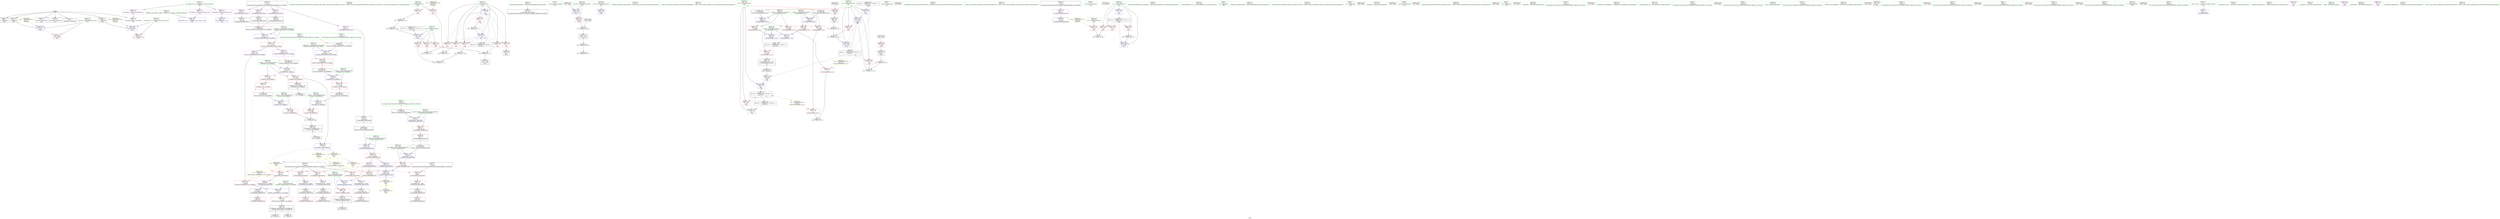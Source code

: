 digraph "SVFG" {
	label="SVFG";

	Node0x5573f6d01010 [shape=record,color=grey,label="{NodeID: 0\nNullPtr}"];
	Node0x5573f6d01010 -> Node0x5573f6d10e10[style=solid];
	Node0x5573f6d01010 -> Node0x5573f6d10f10[style=solid];
	Node0x5573f6d01010 -> Node0x5573f6d10fe0[style=solid];
	Node0x5573f6d01010 -> Node0x5573f6d110b0[style=solid];
	Node0x5573f6d01010 -> Node0x5573f6d11180[style=solid];
	Node0x5573f6d01010 -> Node0x5573f6d11250[style=solid];
	Node0x5573f6d01010 -> Node0x5573f6d17b40[style=solid];
	Node0x5573f6d47a10 [shape=record,color=black,label="{NodeID: 443\n111 = PHI(80, 90, )\n0th arg _ZNSt8ios_base4setfESt13_Ios_Fmtflags }"];
	Node0x5573f6d47a10 -> Node0x5573f6d17d10[style=solid];
	Node0x5573f6d32090 [shape=record,color=yellow,style=double,label="{NodeID: 360\n35V_1 = ENCHI(MR_35V_0)\npts\{172 \}\nFun[main]}"];
	Node0x5573f6d32090 -> Node0x5573f6d12ba0[style=dashed];
	Node0x5573f6d122b0 [shape=record,color=blue,label="{NodeID: 194\n148\<--147\n_M_precision2\<--\n_ZNSt8ios_base9precisionEl\n|{<s0>8}}"];
	Node0x5573f6d122b0:s0 -> Node0x5573f6d38360[style=dashed,color=blue];
	Node0x5573f6d0f260 [shape=record,color=purple,label="{NodeID: 111\n403\<--21\nllvm.global_ctors_0\<--llvm.global_ctors\nGlob }"];
	Node0x5573f6d0f260 -> Node0x5573f6d17940[style=solid];
	Node0x5573f6d0d4d0 [shape=record,color=green,label="{NodeID: 28\n52\<--53\nprecision.addr\<--precision.addr_field_insensitive\n_Z22desperate_optimizationi\n}"];
	Node0x5573f6d0d4d0 -> Node0x5573f6d14fd0[style=solid];
	Node0x5573f6d0d4d0 -> Node0x5573f6d17c40[style=solid];
	Node0x5573f6d154b0 [shape=record,color=red,label="{NodeID: 139\n121\<--113\nthis1\<--this.addr\n_ZNSt8ios_base4setfESt13_Ios_Fmtflags\n}"];
	Node0x5573f6d154b0 -> Node0x5573f6d14470[style=solid];
	Node0x5573f6d154b0 -> Node0x5573f6d14540[style=solid];
	Node0x5573f6d0fd60 [shape=record,color=green,label="{NodeID: 56\n204\<--205\n_ZStrsIcSt11char_traitsIcESaIcEERSt13basic_istreamIT_T0_ES7_RNSt7__cxx1112basic_stringIS4_S5_T1_EE\<--_ZStrsIcSt11char_traitsIcESaIcEERSt13basic_istreamIT_T0_ES7_RNSt7__cxx1112basic_stringIS4_S5_T1_EE_field_insensitive\n}"];
	Node0x5573f6d380d0 [shape=record,color=yellow,style=double,label="{NodeID: 416\n2V_2 = CSCHI(MR_2V_1)\npts\{1 \}\nCS[]|{|<s1>7}}"];
	Node0x5573f6d380d0 -> Node0x5573f6d14e30[style=dashed];
	Node0x5573f6d380d0:s1 -> Node0x5573f6d32410[style=dashed,color=red];
	Node0x5573f6d2c490 [shape=record,color=black,label="{NodeID: 333\nMR_37V_2 = PHI(MR_37V_3, MR_37V_1, )\npts\{174 \}\n}"];
	Node0x5573f6d2c490 -> Node0x5573f6d126c0[style=dashed];
	Node0x5573f6d16b70 [shape=record,color=red,label="{NodeID: 167\n267\<--177\n\<--i\nmain\n}"];
	Node0x5573f6d16b70 -> Node0x5573f6d207b0[style=solid];
	Node0x5573f6d11720 [shape=record,color=black,label="{NodeID: 84\n34\<--35\n\<--_ZNSt8ios_base4InitD1Ev\nCan only get source location for instruction, argument, global var or function.}"];
	Node0x5573f6cfcc30 [shape=record,color=green,label="{NodeID: 1\n7\<--1\n__dso_handle\<--dummyObj\nGlob }"];
	Node0x5573f6d47ec0 [shape=record,color=black,label="{NodeID: 444\n183 = PHI()\n}"];
	Node0x5573f6d47ec0 -> Node0x5573f6d12450[style=solid];
	Node0x5573f6d12380 [shape=record,color=blue,label="{NodeID: 195\n155\<--180\nretval\<--\nmain\n}"];
	Node0x5573f6d0f360 [shape=record,color=purple,label="{NodeID: 112\n404\<--21\nllvm.global_ctors_1\<--llvm.global_ctors\nGlob }"];
	Node0x5573f6d0f360 -> Node0x5573f6d17a40[style=solid];
	Node0x5573f6d0d5a0 [shape=record,color=green,label="{NodeID: 29\n57\<--58\n_ZNSt8ios_base15sync_with_stdioEb\<--_ZNSt8ios_base15sync_with_stdioEb_field_insensitive\n}"];
	Node0x5573f6d15580 [shape=record,color=red,label="{NodeID: 140\n125\<--115\n\<--__fmtfl.addr\n_ZNSt8ios_base4setfESt13_Ios_Fmtflags\n|{<s0>9}}"];
	Node0x5573f6d15580:s0 -> Node0x5573f6d47790[style=solid,color=red];
	Node0x5573f6d0fe60 [shape=record,color=green,label="{NodeID: 57\n221\<--222\n_ZNSt7__cxx1112basic_stringIcSt11char_traitsIcESaIcEEixEm\<--_ZNSt7__cxx1112basic_stringIcSt11char_traitsIcESaIcEEixEm_field_insensitive\n}"];
	Node0x5573f6d38200 [shape=record,color=yellow,style=double,label="{NodeID: 417\n2V_3 = CSCHI(MR_2V_2)\npts\{1 \}\nCS[]|{|<s1>8|<s2>8}}"];
	Node0x5573f6d38200 -> Node0x5573f6d14f00[style=dashed];
	Node0x5573f6d38200:s1 -> Node0x5573f6d15a60[style=dashed,color=red];
	Node0x5573f6d38200:s2 -> Node0x5573f6d122b0[style=dashed,color=red];
	Node0x5573f6d2c990 [shape=record,color=black,label="{NodeID: 334\nMR_39V_2 = PHI(MR_39V_4, MR_39V_1, )\npts\{176 \}\n}"];
	Node0x5573f6d2c990 -> Node0x5573f6d12790[style=dashed];
	Node0x5573f6d16c40 [shape=record,color=red,label="{NodeID: 168\n223\<--220\n\<--call8\nmain\n}"];
	Node0x5573f6d16c40 -> Node0x5573f6d0e970[style=solid];
	Node0x5573f6d11820 [shape=record,color=black,label="{NodeID: 85\n61\<--60\n\<--vbase.offset.ptr\n_Z22desperate_optimizationi\n}"];
	Node0x5573f6d11820 -> Node0x5573f6d150a0[style=solid];
	Node0x5573f6cfccc0 [shape=record,color=green,label="{NodeID: 2\n8\<--1\n_ZSt3cin\<--dummyObj\nGlob }"];
	Node0x5573f6d48020 [shape=record,color=black,label="{NodeID: 445\n65 = PHI()\n}"];
	Node0x5573f6d12450 [shape=record,color=blue,label="{NodeID: 196\n157\<--183\nCLOCK\<--call\nmain\n}"];
	Node0x5573f6d12450 -> Node0x5573f6d15b30[style=dashed];
	Node0x5573f6d0f460 [shape=record,color=purple,label="{NodeID: 113\n405\<--21\nllvm.global_ctors_2\<--llvm.global_ctors\nGlob }"];
	Node0x5573f6d0f460 -> Node0x5573f6d17b40[style=solid];
	Node0x5573f6d0d6a0 [shape=record,color=green,label="{NodeID: 30\n66\<--67\n_ZNSt9basic_iosIcSt11char_traitsIcEE3tieEPSo\<--_ZNSt9basic_iosIcSt11char_traitsIcEE3tieEPSo_field_insensitive\n}"];
	Node0x5573f6d15650 [shape=record,color=red,label="{NodeID: 141\n130\<--117\n\<--__old\n_ZNSt8ios_base4setfESt13_Ios_Fmtflags\n}"];
	Node0x5573f6d15650 -> Node0x5573f6d0e630[style=solid];
	Node0x5573f6d0ff60 [shape=record,color=green,label="{NodeID: 58\n252\<--253\n_ZNSt7__cxx1112basic_stringIcSt11char_traitsIcESaIcEED1Ev\<--_ZNSt7__cxx1112basic_stringIcSt11char_traitsIcESaIcEED1Ev_field_insensitive\n}"];
	Node0x5573f6d38360 [shape=record,color=yellow,style=double,label="{NodeID: 418\n2V_4 = CSCHI(MR_2V_3)\npts\{1 \}\nCS[]|{<s0>10}}"];
	Node0x5573f6d38360:s0 -> Node0x5573f6d38620[style=dashed,color=blue];
	Node0x5573f6d2ce90 [shape=record,color=black,label="{NodeID: 335\nMR_41V_2 = PHI(MR_41V_4, MR_41V_1, )\npts\{178 \}\n}"];
	Node0x5573f6d2ce90 -> Node0x5573f6d12860[style=dashed];
	Node0x5573f6d16d10 [shape=record,color=red,label="{NodeID: 169\n239\<--238\n\<--call15\nmain\n}"];
	Node0x5573f6d16d10 -> Node0x5573f6d0eb10[style=solid];
	Node0x5573f6d118f0 [shape=record,color=black,label="{NodeID: 86\n64\<--63\n\<--add.ptr\n_Z22desperate_optimizationi\n}"];
	Node0x5573f6cfd550 [shape=record,color=green,label="{NodeID: 3\n11\<--1\n_ZSt4cout\<--dummyObj\nGlob }"];
	Node0x5573f6d480f0 [shape=record,color=black,label="{NodeID: 446\n74 = PHI()\n}"];
	Node0x5573f6d12520 [shape=record,color=blue,label="{NodeID: 197\n161\<--191\ntc\<--\nmain\n}"];
	Node0x5573f6d12520 -> Node0x5573f6d2ba90[style=dashed];
	Node0x5573f6d0f560 [shape=record,color=purple,label="{NodeID: 114\n60\<--59\nvbase.offset.ptr\<--vtable\n_Z22desperate_optimizationi\n}"];
	Node0x5573f6d0f560 -> Node0x5573f6d11820[style=solid];
	Node0x5573f6d0d7a0 [shape=record,color=green,label="{NodeID: 31\n83\<--84\n_ZNSt8ios_base4setfESt13_Ios_Fmtflags\<--_ZNSt8ios_base4setfESt13_Ios_Fmtflags_field_insensitive\n}"];
	Node0x5573f6d15720 [shape=record,color=red,label="{NodeID: 142\n123\<--122\n\<--_M_flags\n_ZNSt8ios_base4setfESt13_Ios_Fmtflags\n}"];
	Node0x5573f6d15720 -> Node0x5573f6d17eb0[style=solid];
	Node0x5573f6d10060 [shape=record,color=green,label="{NodeID: 59\n261\<--262\n_ZSt3maxIiERKT_S2_S2_\<--_ZSt3maxIiERKT_S2_S2__field_insensitive\n}"];
	Node0x5573f6d384c0 [shape=record,color=yellow,style=double,label="{NodeID: 419\n2V_2 = CSCHI(MR_2V_1)\npts\{1 \}\nCS[]|{<s0>6|<s1>7}}"];
	Node0x5573f6d384c0:s0 -> Node0x5573f6d380d0[style=dashed,color=blue];
	Node0x5573f6d384c0:s1 -> Node0x5573f6d38200[style=dashed,color=blue];
	Node0x5573f6d2d390 [shape=record,color=black,label="{NodeID: 336\nMR_45V_3 = PHI(MR_45V_4, MR_45V_2, )\npts\{333 \}\n}"];
	Node0x5573f6d2d390 -> Node0x5573f6d16eb0[style=dashed];
	Node0x5573f6d16de0 [shape=record,color=red,label="{NodeID: 170\n263\<--260\n\<--call23\nmain\n}"];
	Node0x5573f6d16de0 -> Node0x5573f6d12c70[style=solid];
	Node0x5573f6d119c0 [shape=record,color=black,label="{NodeID: 87\n70\<--69\n\<--vbase.offset.ptr3\n_Z22desperate_optimizationi\n}"];
	Node0x5573f6d119c0 -> Node0x5573f6d15170[style=solid];
	Node0x5573f6cfd5e0 [shape=record,color=green,label="{NodeID: 4\n14\<--1\n.str\<--dummyObj\nGlob }"];
	Node0x5573f6d481c0 [shape=record,color=black,label="{NodeID: 447\n81 = PHI(110, )\n}"];
	Node0x5573f6d32410 [shape=record,color=yellow,style=double,label="{NodeID: 364\n2V_1 = ENCHI(MR_2V_0)\npts\{1 \}\nFun[_ZNSt8ios_base4setfESt13_Ios_Fmtflags]|{|<s1>9|<s2>9}}"];
	Node0x5573f6d32410 -> Node0x5573f6d15720[style=dashed];
	Node0x5573f6d32410:s1 -> Node0x5573f6d176d0[style=dashed,color=red];
	Node0x5573f6d32410:s2 -> Node0x5573f6d1a310[style=dashed,color=red];
	Node0x5573f6d125f0 [shape=record,color=blue,label="{NodeID: 198\n163\<--198\nans\<--\nmain\n}"];
	Node0x5573f6d125f0 -> Node0x5573f6d2d890[style=dashed];
	Node0x5573f6d14130 [shape=record,color=purple,label="{NodeID: 115\n69\<--68\nvbase.offset.ptr3\<--vtable2\n_Z22desperate_optimizationi\n}"];
	Node0x5573f6d14130 -> Node0x5573f6d119c0[style=solid];
	Node0x5573f6d0d8a0 [shape=record,color=green,label="{NodeID: 32\n102\<--103\n_ZNSt8ios_base9precisionEl\<--_ZNSt8ios_base9precisionEl_field_insensitive\n}"];
	Node0x5573f6d157f0 [shape=record,color=red,label="{NodeID: 143\n143\<--135\nthis1\<--this.addr\n_ZNSt8ios_base9precisionEl\n}"];
	Node0x5573f6d157f0 -> Node0x5573f6d14610[style=solid];
	Node0x5573f6d157f0 -> Node0x5573f6d146e0[style=solid];
	Node0x5573f6d10160 [shape=record,color=green,label="{NodeID: 60\n273\<--274\n_ZStlsISt11char_traitsIcEERSt13basic_ostreamIcT_ES5_PKc\<--_ZStlsISt11char_traitsIcEERSt13basic_ostreamIcT_ES5_PKc_field_insensitive\n}"];
	Node0x5573f6d38620 [shape=record,color=yellow,style=double,label="{NodeID: 420\n2V_2 = CSCHI(MR_2V_1)\npts\{1 \}\nCS[]}"];
	Node0x5573f6d2d890 [shape=record,color=black,label="{NodeID: 337\nMR_29V_4 = PHI(MR_29V_6, MR_29V_3, )\npts\{164 \}\n|{|<s5>19}}"];
	Node0x5573f6d2d890 -> Node0x5573f6d15f40[style=dashed];
	Node0x5573f6d2d890 -> Node0x5573f6d16de0[style=dashed];
	Node0x5573f6d2d890 -> Node0x5573f6d12c70[style=dashed];
	Node0x5573f6d2d890 -> Node0x5573f6d2bf90[style=dashed];
	Node0x5573f6d2d890 -> Node0x5573f6d2d890[style=dashed];
	Node0x5573f6d2d890:s5 -> Node0x5573f6d32d60[style=dashed,color=red];
	Node0x5573f6d16eb0 [shape=record,color=red,label="{NodeID: 171\n352\<--332\n\<--retval\n_ZSt3maxIiERKT_S2_S2_\n}"];
	Node0x5573f6d16eb0 -> Node0x5573f6d0ecb0[style=solid];
	Node0x5573f6d11a90 [shape=record,color=black,label="{NodeID: 88\n73\<--72\n\<--add.ptr5\n_Z22desperate_optimizationi\n}"];
	Node0x5573f6cfd670 [shape=record,color=green,label="{NodeID: 5\n16\<--1\n.str.1\<--dummyObj\nGlob }"];
	Node0x5573f6d48360 [shape=record,color=black,label="{NodeID: 448\n199 = PHI()\n}"];
	Node0x5573f6d126c0 [shape=record,color=blue,label="{NodeID: 199\n173\<--208\nmid\<--div\nmain\n}"];
	Node0x5573f6d126c0 -> Node0x5573f6d16350[style=dashed];
	Node0x5573f6d126c0 -> Node0x5573f6d16420[style=dashed];
	Node0x5573f6d126c0 -> Node0x5573f6d164f0[style=dashed];
	Node0x5573f6d126c0 -> Node0x5573f6d2c490[style=dashed];
	Node0x5573f6d14200 [shape=record,color=purple,label="{NodeID: 116\n76\<--75\nvbase.offset.ptr8\<--vtable7\n_Z22desperate_optimizationi\n}"];
	Node0x5573f6d14200 -> Node0x5573f6d11b60[style=solid];
	Node0x5573f6d0d9a0 [shape=record,color=green,label="{NodeID: 33\n113\<--114\nthis.addr\<--this.addr_field_insensitive\n_ZNSt8ios_base4setfESt13_Ios_Fmtflags\n}"];
	Node0x5573f6d0d9a0 -> Node0x5573f6d154b0[style=solid];
	Node0x5573f6d0d9a0 -> Node0x5573f6d17d10[style=solid];
	Node0x5573f6d158c0 [shape=record,color=red,label="{NodeID: 144\n147\<--137\n\<--__prec.addr\n_ZNSt8ios_base9precisionEl\n}"];
	Node0x5573f6d158c0 -> Node0x5573f6d122b0[style=solid];
	Node0x5573f6d10260 [shape=record,color=green,label="{NodeID: 61\n277\<--278\n_ZNSolsEi\<--_ZNSolsEi_field_insensitive\n}"];
	Node0x5573f69790b0 [shape=record,color=black,label="{NodeID: 421\n303 = PHI()\n}"];
	Node0x5573f6d16f80 [shape=record,color=red,label="{NodeID: 172\n340\<--334\n\<--__a.addr\n_ZSt3maxIiERKT_S2_S2_\n}"];
	Node0x5573f6d16f80 -> Node0x5573f6d172c0[style=solid];
	Node0x5573f6d11b60 [shape=record,color=black,label="{NodeID: 89\n77\<--76\n\<--vbase.offset.ptr8\n_Z22desperate_optimizationi\n}"];
	Node0x5573f6d11b60 -> Node0x5573f6d15240[style=solid];
	Node0x5573f6cfcf70 [shape=record,color=green,label="{NodeID: 6\n18\<--1\n_ZSt4cerr\<--dummyObj\nGlob }"];
	Node0x5573f6d48430 [shape=record,color=black,label="{NodeID: 449\n203 = PHI()\n}"];
	Node0x5573f6d12790 [shape=record,color=blue,label="{NodeID: 200\n175\<--180\ntot\<--\nmain\n}"];
	Node0x5573f6d12790 -> Node0x5573f6d165c0[style=dashed];
	Node0x5573f6d12790 -> Node0x5573f6d12930[style=dashed];
	Node0x5573f6d12790 -> Node0x5573f6d2c990[style=dashed];
	Node0x5573f6d142d0 [shape=record,color=purple,label="{NodeID: 117\n86\<--85\nvbase.offset.ptr13\<--vtable12\n_Z22desperate_optimizationi\n}"];
	Node0x5573f6d142d0 -> Node0x5573f6d11d00[style=solid];
	Node0x5573f6d0da70 [shape=record,color=green,label="{NodeID: 34\n115\<--116\n__fmtfl.addr\<--__fmtfl.addr_field_insensitive\n_ZNSt8ios_base4setfESt13_Ios_Fmtflags\n}"];
	Node0x5573f6d0da70 -> Node0x5573f6d15580[style=solid];
	Node0x5573f6d0da70 -> Node0x5573f6d17de0[style=solid];
	Node0x5573f6d201b0 [shape=record,color=grey,label="{NodeID: 311\n225 = Binary(224, 226, )\n}"];
	Node0x5573f6d201b0 -> Node0x5573f6d21230[style=solid];
	Node0x5573f6d15990 [shape=record,color=red,label="{NodeID: 145\n150\<--139\n\<--__old\n_ZNSt8ios_base9precisionEl\n}"];
	Node0x5573f6d15990 -> Node0x5573f6d0e700[style=solid];
	Node0x5573f6d10360 [shape=record,color=green,label="{NodeID: 62\n285\<--286\n_ZStlsISt11char_traitsIcEERSt13basic_ostreamIcT_ES5_c\<--_ZStlsISt11char_traitsIcEERSt13basic_ostreamIcT_ES5_c_field_insensitive\n}"];
	Node0x5573f6d461e0 [shape=record,color=black,label="{NodeID: 422\n306 = PHI()\n}"];
	Node0x5573f6d17050 [shape=record,color=red,label="{NodeID: 173\n349\<--334\n\<--__a.addr\n_ZSt3maxIiERKT_S2_S2_\n}"];
	Node0x5573f6d17050 -> Node0x5573f6d1a0a0[style=solid];
	Node0x5573f6d11c30 [shape=record,color=black,label="{NodeID: 90\n80\<--79\n\<--add.ptr10\n_Z22desperate_optimizationi\n|{<s0>6}}"];
	Node0x5573f6d11c30:s0 -> Node0x5573f6d47a10[style=solid,color=red];
	Node0x5573f6cfd030 [shape=record,color=green,label="{NodeID: 7\n19\<--1\n.str.2\<--dummyObj\nGlob }"];
	Node0x5573f6d48500 [shape=record,color=black,label="{NodeID: 450\n33 = PHI()\n}"];
	Node0x5573f6d12860 [shape=record,color=blue,label="{NodeID: 201\n177\<--180\ni\<--\nmain\n}"];
	Node0x5573f6d12860 -> Node0x5573f6d16760[style=dashed];
	Node0x5573f6d12860 -> Node0x5573f6d16830[style=dashed];
	Node0x5573f6d12860 -> Node0x5573f6d16900[style=dashed];
	Node0x5573f6d12860 -> Node0x5573f6d169d0[style=dashed];
	Node0x5573f6d12860 -> Node0x5573f6d16aa0[style=dashed];
	Node0x5573f6d12860 -> Node0x5573f6d16b70[style=dashed];
	Node0x5573f6d12860 -> Node0x5573f6d12d40[style=dashed];
	Node0x5573f6d12860 -> Node0x5573f6d2ce90[style=dashed];
	Node0x5573f6d143a0 [shape=record,color=purple,label="{NodeID: 118\n94\<--93\nvbase.offset.ptr18\<--vtable17\n_Z22desperate_optimizationi\n}"];
	Node0x5573f6d143a0 -> Node0x5573f6d11ea0[style=solid];
	Node0x5573f6d0db40 [shape=record,color=green,label="{NodeID: 35\n117\<--118\n__old\<--__old_field_insensitive\n_ZNSt8ios_base4setfESt13_Ios_Fmtflags\n}"];
	Node0x5573f6d0db40 -> Node0x5573f6d15650[style=solid];
	Node0x5573f6d0db40 -> Node0x5573f6d17eb0[style=solid];
	Node0x5573f6d20330 [shape=record,color=grey,label="{NodeID: 312\n207 = Binary(206, 191, )\n}"];
	Node0x5573f6d20330 -> Node0x5573f6d210b0[style=solid];
	Node0x5573f6d15a60 [shape=record,color=red,label="{NodeID: 146\n145\<--144\n\<--_M_precision\n_ZNSt8ios_base9precisionEl\n}"];
	Node0x5573f6d15a60 -> Node0x5573f6d121e0[style=solid];
	Node0x5573f6d10460 [shape=record,color=green,label="{NodeID: 63\n304\<--305\n_ZNSolsEd\<--_ZNSolsEd_field_insensitive\n}"];
	Node0x5573f6d462b0 [shape=record,color=black,label="{NodeID: 423\n91 = PHI(110, )\n}"];
	Node0x5573f6d17120 [shape=record,color=red,label="{NodeID: 174\n342\<--336\n\<--__b.addr\n_ZSt3maxIiERKT_S2_S2_\n}"];
	Node0x5573f6d17120 -> Node0x5573f6d17390[style=solid];
	Node0x5573f6d11d00 [shape=record,color=black,label="{NodeID: 91\n87\<--86\n\<--vbase.offset.ptr13\n_Z22desperate_optimizationi\n}"];
	Node0x5573f6d11d00 -> Node0x5573f6d15310[style=solid];
	Node0x5573f6cfd0f0 [shape=record,color=green,label="{NodeID: 8\n22\<--1\n\<--dummyObj\nCan only get source location for instruction, argument, global var or function.}"];
	Node0x5573f6d48600 [shape=record,color=black,label="{NodeID: 451\n55 = PHI()\n}"];
	Node0x5573f6d12930 [shape=record,color=blue,label="{NodeID: 202\n175\<--228\ntot\<--add10\nmain\n}"];
	Node0x5573f6d12930 -> Node0x5573f6d16690[style=dashed];
	Node0x5573f6d12930 -> Node0x5573f6d12a00[style=dashed];
	Node0x5573f6d12930 -> Node0x5573f6d2fb90[style=dashed];
	Node0x5573f6d14470 [shape=record,color=purple,label="{NodeID: 119\n122\<--121\n_M_flags\<--this1\n_ZNSt8ios_base4setfESt13_Ios_Fmtflags\n}"];
	Node0x5573f6d14470 -> Node0x5573f6d15720[style=solid];
	Node0x5573f6d0dc10 [shape=record,color=green,label="{NodeID: 36\n128\<--129\n_ZStoRRSt13_Ios_FmtflagsS_\<--_ZStoRRSt13_Ios_FmtflagsS__field_insensitive\n}"];
	Node0x5573f6d204b0 [shape=record,color=grey,label="{NodeID: 313\n397 = Binary(395, 396, )\n}"];
	Node0x5573f6d204b0 -> Node0x5573f6d0ee50[style=solid];
	Node0x5573f6d15b30 [shape=record,color=red,label="{NodeID: 147\n296\<--157\n\<--CLOCK\nmain\n}"];
	Node0x5573f6d15b30 -> Node0x5573f6d20f30[style=solid];
	Node0x5573f6d10560 [shape=record,color=green,label="{NodeID: 64\n322\<--323\n__gxx_personality_v0\<--__gxx_personality_v0_field_insensitive\n}"];
	Node0x5573f6d463e0 [shape=record,color=black,label="{NodeID: 424\n101 = PHI(132, )\n}"];
	Node0x5573f6d171f0 [shape=record,color=red,label="{NodeID: 175\n346\<--336\n\<--__b.addr\n_ZSt3maxIiERKT_S2_S2_\n}"];
	Node0x5573f6d171f0 -> Node0x5573f6d13080[style=solid];
	Node0x5573f6d11dd0 [shape=record,color=black,label="{NodeID: 92\n90\<--89\n\<--add.ptr15\n_Z22desperate_optimizationi\n|{<s0>7}}"];
	Node0x5573f6d11dd0:s0 -> Node0x5573f6d47a10[style=solid,color=red];
	Node0x5573f6d0c210 [shape=record,color=green,label="{NodeID: 9\n56\<--1\n\<--dummyObj\nCan only get source location for instruction, argument, global var or function.}"];
	Node0x5573f6d48700 [shape=record,color=black,label="{NodeID: 452\n112 = PHI(82, 92, )\n1st arg _ZNSt8ios_base4setfESt13_Ios_Fmtflags }"];
	Node0x5573f6d48700 -> Node0x5573f6d17de0[style=solid];
	Node0x5573f6d12a00 [shape=record,color=blue,label="{NodeID: 203\n175\<--243\ntot\<--sub18\nmain\n}"];
	Node0x5573f6d12a00 -> Node0x5573f6d2fb90[style=dashed];
	Node0x5573f6d14540 [shape=record,color=purple,label="{NodeID: 120\n126\<--121\n_M_flags2\<--this1\n_ZNSt8ios_base4setfESt13_Ios_Fmtflags\n|{<s0>9}}"];
	Node0x5573f6d14540:s0 -> Node0x5573f6d47650[style=solid,color=red];
	Node0x5573f6d0dd10 [shape=record,color=green,label="{NodeID: 37\n135\<--136\nthis.addr\<--this.addr_field_insensitive\n_ZNSt8ios_base9precisionEl\n}"];
	Node0x5573f6d0dd10 -> Node0x5573f6d157f0[style=solid];
	Node0x5573f6d0dd10 -> Node0x5573f6d17f80[style=solid];
	Node0x5573f6d20630 [shape=record,color=grey,label="{NodeID: 314\n236 = Binary(234, 235, )\n}"];
	Node0x5573f6d20630 -> Node0x5573f6d0ea40[style=solid];
	Node0x5573f6d15c00 [shape=record,color=red,label="{NodeID: 148\n194\<--159\n\<--ntc\nmain\n}"];
	Node0x5573f6d15c00 -> Node0x5573f6d216b0[style=solid];
	Node0x5573f6d10660 [shape=record,color=green,label="{NodeID: 65\n332\<--333\nretval\<--retval_field_insensitive\n_ZSt3maxIiERKT_S2_S2_\n}"];
	Node0x5573f6d10660 -> Node0x5573f6d16eb0[style=solid];
	Node0x5573f6d10660 -> Node0x5573f6d13080[style=solid];
	Node0x5573f6d10660 -> Node0x5573f6d1a0a0[style=solid];
	Node0x5573f6d464e0 [shape=record,color=black,label="{NodeID: 425\n127 = PHI(368, )\n}"];
	Node0x5573f6d172c0 [shape=record,color=red,label="{NodeID: 176\n341\<--340\n\<--\n_ZSt3maxIiERKT_S2_S2_\n}"];
	Node0x5573f6d172c0 -> Node0x5573f6d21cb0[style=solid];
	Node0x5573f6d11ea0 [shape=record,color=black,label="{NodeID: 93\n95\<--94\n\<--vbase.offset.ptr18\n_Z22desperate_optimizationi\n}"];
	Node0x5573f6d11ea0 -> Node0x5573f6d153e0[style=solid];
	Node0x5573f6d0c2d0 [shape=record,color=green,label="{NodeID: 10\n82\<--1\n\<--dummyObj\nCan only get source location for instruction, argument, global var or function.|{<s0>6}}"];
	Node0x5573f6d0c2d0:s0 -> Node0x5573f6d48700[style=solid,color=red];
	Node0x5573f6d48a00 [shape=record,color=black,label="{NodeID: 453\n133 = PHI(98, )\n0th arg _ZNSt8ios_base9precisionEl }"];
	Node0x5573f6d48a00 -> Node0x5573f6d17f80[style=solid];
	Node0x5573f6d12ad0 [shape=record,color=blue,label="{NodeID: 204\n169\<--247\nexn.slot\<--\nmain\n}"];
	Node0x5573f6d12ad0 -> Node0x5573f6d161b0[style=dashed];
	Node0x5573f6d14610 [shape=record,color=purple,label="{NodeID: 121\n144\<--143\n_M_precision\<--this1\n_ZNSt8ios_base9precisionEl\n}"];
	Node0x5573f6d14610 -> Node0x5573f6d15a60[style=solid];
	Node0x5573f6d0dde0 [shape=record,color=green,label="{NodeID: 38\n137\<--138\n__prec.addr\<--__prec.addr_field_insensitive\n_ZNSt8ios_base9precisionEl\n}"];
	Node0x5573f6d0dde0 -> Node0x5573f6d158c0[style=solid];
	Node0x5573f6d0dde0 -> Node0x5573f6d12110[style=solid];
	Node0x5573f6d207b0 [shape=record,color=grey,label="{NodeID: 315\n268 = Binary(267, 191, )\n}"];
	Node0x5573f6d207b0 -> Node0x5573f6d12d40[style=solid];
	Node0x5573f6d15cd0 [shape=record,color=red,label="{NodeID: 149\n193\<--161\n\<--tc\nmain\n}"];
	Node0x5573f6d15cd0 -> Node0x5573f6d216b0[style=solid];
	Node0x5573f6d10730 [shape=record,color=green,label="{NodeID: 66\n334\<--335\n__a.addr\<--__a.addr_field_insensitive\n_ZSt3maxIiERKT_S2_S2_\n}"];
	Node0x5573f6d10730 -> Node0x5573f6d16f80[style=solid];
	Node0x5573f6d10730 -> Node0x5573f6d17050[style=solid];
	Node0x5573f6d10730 -> Node0x5573f6d12ee0[style=solid];
	Node0x5573f6d466f0 [shape=record,color=black,label="{NodeID: 426\n187 = PHI()\n}"];
	Node0x5573f6d17390 [shape=record,color=red,label="{NodeID: 177\n343\<--342\n\<--\n_ZSt3maxIiERKT_S2_S2_\n}"];
	Node0x5573f6d17390 -> Node0x5573f6d21cb0[style=solid];
	Node0x5573f6d11f70 [shape=record,color=black,label="{NodeID: 94\n98\<--97\n\<--add.ptr20\n_Z22desperate_optimizationi\n|{<s0>8}}"];
	Node0x5573f6d11f70:s0 -> Node0x5573f6d48a00[style=solid,color=red];
	Node0x5573f6d0c3d0 [shape=record,color=green,label="{NodeID: 11\n92\<--1\n\<--dummyObj\nCan only get source location for instruction, argument, global var or function.|{<s0>7}}"];
	Node0x5573f6d0c3d0:s0 -> Node0x5573f6d48700[style=solid,color=red];
	Node0x5573f6d48b10 [shape=record,color=black,label="{NodeID: 454\n134 = PHI(100, )\n1st arg _ZNSt8ios_base9precisionEl }"];
	Node0x5573f6d48b10 -> Node0x5573f6d12110[style=solid];
	Node0x5573f6d12ba0 [shape=record,color=blue,label="{NodeID: 205\n171\<--249\nehselector.slot\<--\nmain\n}"];
	Node0x5573f6d12ba0 -> Node0x5573f6d16280[style=dashed];
	Node0x5573f6d146e0 [shape=record,color=purple,label="{NodeID: 122\n148\<--143\n_M_precision2\<--this1\n_ZNSt8ios_base9precisionEl\n}"];
	Node0x5573f6d146e0 -> Node0x5573f6d122b0[style=solid];
	Node0x5573f6d0deb0 [shape=record,color=green,label="{NodeID: 39\n139\<--140\n__old\<--__old_field_insensitive\n_ZNSt8ios_base9precisionEl\n}"];
	Node0x5573f6d0deb0 -> Node0x5573f6d15990[style=solid];
	Node0x5573f6d0deb0 -> Node0x5573f6d121e0[style=solid];
	Node0x5573f6d20930 [shape=record,color=grey,label="{NodeID: 316\n243 = Binary(242, 241, )\n}"];
	Node0x5573f6d20930 -> Node0x5573f6d12a00[style=solid];
	Node0x5573f6d15da0 [shape=record,color=red,label="{NodeID: 150\n275\<--161\n\<--tc\nmain\n}"];
	Node0x5573f6d10800 [shape=record,color=green,label="{NodeID: 67\n336\<--337\n__b.addr\<--__b.addr_field_insensitive\n_ZSt3maxIiERKT_S2_S2_\n}"];
	Node0x5573f6d10800 -> Node0x5573f6d17120[style=solid];
	Node0x5573f6d10800 -> Node0x5573f6d171f0[style=solid];
	Node0x5573f6d10800 -> Node0x5573f6d12fb0[style=solid];
	Node0x5573f6d467c0 [shape=record,color=black,label="{NodeID: 427\n238 = PHI()\n}"];
	Node0x5573f6d467c0 -> Node0x5573f6d16d10[style=solid];
	Node0x5573f6d2fb90 [shape=record,color=black,label="{NodeID: 344\nMR_39V_7 = PHI(MR_39V_6, MR_39V_5, )\npts\{176 \}\n|{|<s4>19}}"];
	Node0x5573f6d2fb90 -> Node0x5573f6d165c0[style=dashed];
	Node0x5573f6d2fb90 -> Node0x5573f6d16de0[style=dashed];
	Node0x5573f6d2fb90 -> Node0x5573f6d12930[style=dashed];
	Node0x5573f6d2fb90 -> Node0x5573f6d2c990[style=dashed];
	Node0x5573f6d2fb90:s4 -> Node0x5573f6d32c80[style=dashed,color=red];
	Node0x5573f6d17460 [shape=record,color=red,label="{NodeID: 178\n377\<--371\n\<--__a.addr\n_ZStoRRSt13_Ios_FmtflagsS_\n}"];
	Node0x5573f6d17460 -> Node0x5573f6d176d0[style=solid];
	Node0x5573f6d12040 [shape=record,color=black,label="{NodeID: 95\n100\<--99\nconv\<--\n_Z22desperate_optimizationi\n|{<s0>8}}"];
	Node0x5573f6d12040:s0 -> Node0x5573f6d48b10[style=solid,color=red];
	Node0x5573f6d0c4d0 [shape=record,color=green,label="{NodeID: 12\n180\<--1\n\<--dummyObj\nCan only get source location for instruction, argument, global var or function.}"];
	Node0x5573f6d48c20 [shape=record,color=black,label="{NodeID: 455\n330 = PHI(163, )\n0th arg _ZSt3maxIiERKT_S2_S2_ }"];
	Node0x5573f6d48c20 -> Node0x5573f6d12ee0[style=solid];
	Node0x5573f6d12c70 [shape=record,color=blue,label="{NodeID: 206\n163\<--263\nans\<--\nmain\n}"];
	Node0x5573f6d12c70 -> Node0x5573f6d2d890[style=dashed];
	Node0x5573f6d147b0 [shape=record,color=purple,label="{NodeID: 123\n63\<--9\nadd.ptr\<--\n_Z22desperate_optimizationi\n}"];
	Node0x5573f6d147b0 -> Node0x5573f6d118f0[style=solid];
	Node0x5573f6d0df80 [shape=record,color=green,label="{NodeID: 40\n152\<--153\nmain\<--main_field_insensitive\n}"];
	Node0x5573f6d20ab0 [shape=record,color=grey,label="{NodeID: 317\n256 = Binary(255, 191, )\n}"];
	Node0x5573f6d20ab0 -> Node0x5573f6d21830[style=solid];
	Node0x5573f6d15e70 [shape=record,color=red,label="{NodeID: 151\n289\<--161\n\<--tc\nmain\n}"];
	Node0x5573f6d15e70 -> Node0x5573f6d20db0[style=solid];
	Node0x5573f6d108d0 [shape=record,color=green,label="{NodeID: 68\n371\<--372\n__a.addr\<--__a.addr_field_insensitive\n_ZStoRRSt13_Ios_FmtflagsS_\n}"];
	Node0x5573f6d108d0 -> Node0x5573f6d17460[style=solid];
	Node0x5573f6d108d0 -> Node0x5573f6d17530[style=solid];
	Node0x5573f6d108d0 -> Node0x5573f6d1a170[style=solid];
	Node0x5573f6d468c0 [shape=record,color=black,label="{NodeID: 428\n220 = PHI()\n}"];
	Node0x5573f6d468c0 -> Node0x5573f6d16c40[style=solid];
	Node0x5573f6d17530 [shape=record,color=red,label="{NodeID: 179\n383\<--371\n\<--__a.addr\n_ZStoRRSt13_Ios_FmtflagsS_\n}"];
	Node0x5573f6d17530 -> Node0x5573f6d0ed80[style=solid];
	Node0x5573f6d17530 -> Node0x5573f6d1a310[style=solid];
	Node0x5573f6d0e630 [shape=record,color=black,label="{NodeID: 96\n110\<--130\n_ZNSt8ios_base4setfESt13_Ios_Fmtflags_ret\<--\n_ZNSt8ios_base4setfESt13_Ios_Fmtflags\n|{<s0>6|<s1>7}}"];
	Node0x5573f6d0e630:s0 -> Node0x5573f6d481c0[style=solid,color=blue];
	Node0x5573f6d0e630:s1 -> Node0x5573f6d462b0[style=solid,color=blue];
	Node0x5573f6d0c5d0 [shape=record,color=green,label="{NodeID: 13\n182\<--1\n\<--dummyObj\nCan only get source location for instruction, argument, global var or function.|{<s0>10}}"];
	Node0x5573f6d0c5d0:s0 -> Node0x5573f6d478d0[style=solid,color=red];
	Node0x5573f6d48d30 [shape=record,color=black,label="{NodeID: 456\n331 = PHI(175, )\n1st arg _ZSt3maxIiERKT_S2_S2_ }"];
	Node0x5573f6d48d30 -> Node0x5573f6d12fb0[style=solid];
	Node0x5573f6d32c80 [shape=record,color=yellow,style=double,label="{NodeID: 373\n39V_1 = ENCHI(MR_39V_0)\npts\{176 \}\nFun[_ZSt3maxIiERKT_S2_S2_]}"];
	Node0x5573f6d32c80 -> Node0x5573f6d17390[style=dashed];
	Node0x5573f6d12d40 [shape=record,color=blue,label="{NodeID: 207\n177\<--268\ni\<--inc\nmain\n}"];
	Node0x5573f6d12d40 -> Node0x5573f6d16760[style=dashed];
	Node0x5573f6d12d40 -> Node0x5573f6d16830[style=dashed];
	Node0x5573f6d12d40 -> Node0x5573f6d16900[style=dashed];
	Node0x5573f6d12d40 -> Node0x5573f6d169d0[style=dashed];
	Node0x5573f6d12d40 -> Node0x5573f6d16aa0[style=dashed];
	Node0x5573f6d12d40 -> Node0x5573f6d16b70[style=dashed];
	Node0x5573f6d12d40 -> Node0x5573f6d12d40[style=dashed];
	Node0x5573f6d12d40 -> Node0x5573f6d2ce90[style=dashed];
	Node0x5573f6d14880 [shape=record,color=purple,label="{NodeID: 124\n72\<--12\nadd.ptr5\<--\n_Z22desperate_optimizationi\n}"];
	Node0x5573f6d14880 -> Node0x5573f6d11a90[style=solid];
	Node0x5573f6d0e080 [shape=record,color=green,label="{NodeID: 41\n155\<--156\nretval\<--retval_field_insensitive\nmain\n}"];
	Node0x5573f6d0e080 -> Node0x5573f6d12380[style=solid];
	Node0x5573f6d20c30 [shape=record,color=grey,label="{NodeID: 318\n241 = Binary(240, 226, )\n}"];
	Node0x5573f6d20c30 -> Node0x5573f6d20930[style=solid];
	Node0x5573f6d15f40 [shape=record,color=red,label="{NodeID: 152\n281\<--163\n\<--ans\nmain\n}"];
	Node0x5573f6d109a0 [shape=record,color=green,label="{NodeID: 69\n373\<--374\n__b.addr\<--__b.addr_field_insensitive\n_ZStoRRSt13_Ios_FmtflagsS_\n}"];
	Node0x5573f6d109a0 -> Node0x5573f6d17600[style=solid];
	Node0x5573f6d109a0 -> Node0x5573f6d1a240[style=solid];
	Node0x5573f6d469c0 [shape=record,color=black,label="{NodeID: 429\n260 = PHI(329, )\n}"];
	Node0x5573f6d469c0 -> Node0x5573f6d16de0[style=solid];
	Node0x5573f6d17600 [shape=record,color=red,label="{NodeID: 180\n379\<--373\n\<--__b.addr\n_ZStoRRSt13_Ios_FmtflagsS_\n|{<s0>30}}"];
	Node0x5573f6d17600:s0 -> Node0x5573f6d47510[style=solid,color=red];
	Node0x5573f6d0e700 [shape=record,color=black,label="{NodeID: 97\n132\<--150\n_ZNSt8ios_base9precisionEl_ret\<--\n_ZNSt8ios_base9precisionEl\n|{<s0>8}}"];
	Node0x5573f6d0e700:s0 -> Node0x5573f6d463e0[style=solid,color=blue];
	Node0x5573f6d0c6d0 [shape=record,color=green,label="{NodeID: 14\n191\<--1\n\<--dummyObj\nCan only get source location for instruction, argument, global var or function.}"];
	Node0x5573f6d32d60 [shape=record,color=yellow,style=double,label="{NodeID: 374\n29V_1 = ENCHI(MR_29V_0)\npts\{164 \}\nFun[_ZSt3maxIiERKT_S2_S2_]}"];
	Node0x5573f6d32d60 -> Node0x5573f6d172c0[style=dashed];
	Node0x5573f6d12e10 [shape=record,color=blue,label="{NodeID: 208\n161\<--290\ntc\<--inc36\nmain\n}"];
	Node0x5573f6d12e10 -> Node0x5573f6d2ba90[style=dashed];
	Node0x5573f6d14950 [shape=record,color=purple,label="{NodeID: 125\n79\<--12\nadd.ptr10\<--\n_Z22desperate_optimizationi\n}"];
	Node0x5573f6d14950 -> Node0x5573f6d11c30[style=solid];
	Node0x5573f6d0e150 [shape=record,color=green,label="{NodeID: 42\n157\<--158\nCLOCK\<--CLOCK_field_insensitive\nmain\n}"];
	Node0x5573f6d0e150 -> Node0x5573f6d15b30[style=solid];
	Node0x5573f6d0e150 -> Node0x5573f6d12450[style=solid];
	Node0x5573f6d20db0 [shape=record,color=grey,label="{NodeID: 319\n290 = Binary(289, 191, )\n}"];
	Node0x5573f6d20db0 -> Node0x5573f6d12e10[style=solid];
	Node0x5573f6d16010 [shape=record,color=red,label="{NodeID: 153\n206\<--165\n\<--n\nmain\n}"];
	Node0x5573f6d16010 -> Node0x5573f6d20330[style=solid];
	Node0x5573f6d10a70 [shape=record,color=green,label="{NodeID: 70\n381\<--382\n_ZStorSt13_Ios_FmtflagsS_\<--_ZStorSt13_Ios_FmtflagsS__field_insensitive\n}"];
	Node0x5573f6d46b90 [shape=record,color=black,label="{NodeID: 430\n272 = PHI()\n}"];
	Node0x5573f6d176d0 [shape=record,color=red,label="{NodeID: 181\n378\<--377\n\<--\n_ZStoRRSt13_Ios_FmtflagsS_\n|{<s0>30}}"];
	Node0x5573f6d176d0:s0 -> Node0x5573f6d473d0[style=solid,color=red];
	Node0x5573f6d0e7d0 [shape=record,color=black,label="{NodeID: 98\n154\<--180\nmain_ret\<--\nmain\n}"];
	Node0x5573f6d0c7d0 [shape=record,color=green,label="{NodeID: 15\n198\<--1\n\<--dummyObj\nCan only get source location for instruction, argument, global var or function.}"];
	Node0x5573f6d12ee0 [shape=record,color=blue,label="{NodeID: 209\n334\<--330\n__a.addr\<--__a\n_ZSt3maxIiERKT_S2_S2_\n}"];
	Node0x5573f6d12ee0 -> Node0x5573f6d16f80[style=dashed];
	Node0x5573f6d12ee0 -> Node0x5573f6d17050[style=dashed];
	Node0x5573f6d14a20 [shape=record,color=purple,label="{NodeID: 126\n89\<--12\nadd.ptr15\<--\n_Z22desperate_optimizationi\n}"];
	Node0x5573f6d14a20 -> Node0x5573f6d11dd0[style=solid];
	Node0x5573f6d0e220 [shape=record,color=green,label="{NodeID: 43\n159\<--160\nntc\<--ntc_field_insensitive\nmain\n}"];
	Node0x5573f6d0e220 -> Node0x5573f6d15c00[style=solid];
	Node0x5573f6d20f30 [shape=record,color=grey,label="{NodeID: 320\n297 = Binary(295, 296, )\n}"];
	Node0x5573f6d20f30 -> Node0x5573f6d0ebe0[style=solid];
	Node0x5573f6d160e0 [shape=record,color=red,label="{NodeID: 154\n215\<--165\n\<--n\nmain\n}"];
	Node0x5573f6d160e0 -> Node0x5573f6d21b30[style=solid];
	Node0x5573f6d10b70 [shape=record,color=green,label="{NodeID: 71\n389\<--390\n__a.addr\<--__a.addr_field_insensitive\n_ZStorSt13_Ios_FmtflagsS_\n}"];
	Node0x5573f6d10b70 -> Node0x5573f6d177a0[style=solid];
	Node0x5573f6d10b70 -> Node0x5573f6d1a3e0[style=solid];
	Node0x5573f6d46c60 [shape=record,color=black,label="{NodeID: 431\n276 = PHI()\n}"];
	Node0x5573f6d177a0 [shape=record,color=red,label="{NodeID: 182\n395\<--389\n\<--__a.addr\n_ZStorSt13_Ios_FmtflagsS_\n}"];
	Node0x5573f6d177a0 -> Node0x5573f6d204b0[style=solid];
	Node0x5573f6d0e8a0 [shape=record,color=black,label="{NodeID: 99\n219\<--218\nconv\<--\nmain\n}"];
	Node0x5573f6d0c8d0 [shape=record,color=green,label="{NodeID: 16\n209\<--1\n\<--dummyObj\nCan only get source location for instruction, argument, global var or function.}"];
	Node0x5573f6d12fb0 [shape=record,color=blue,label="{NodeID: 210\n336\<--331\n__b.addr\<--__b\n_ZSt3maxIiERKT_S2_S2_\n}"];
	Node0x5573f6d12fb0 -> Node0x5573f6d17120[style=dashed];
	Node0x5573f6d12fb0 -> Node0x5573f6d171f0[style=dashed];
	Node0x5573f6d14af0 [shape=record,color=purple,label="{NodeID: 127\n97\<--12\nadd.ptr20\<--\n_Z22desperate_optimizationi\n}"];
	Node0x5573f6d14af0 -> Node0x5573f6d11f70[style=solid];
	Node0x5573f6d0e2f0 [shape=record,color=green,label="{NodeID: 44\n161\<--162\ntc\<--tc_field_insensitive\nmain\n}"];
	Node0x5573f6d0e2f0 -> Node0x5573f6d15cd0[style=solid];
	Node0x5573f6d0e2f0 -> Node0x5573f6d15da0[style=solid];
	Node0x5573f6d0e2f0 -> Node0x5573f6d15e70[style=solid];
	Node0x5573f6d0e2f0 -> Node0x5573f6d12520[style=solid];
	Node0x5573f6d0e2f0 -> Node0x5573f6d12e10[style=solid];
	Node0x5573f6d210b0 [shape=record,color=grey,label="{NodeID: 321\n208 = Binary(207, 209, )\n}"];
	Node0x5573f6d210b0 -> Node0x5573f6d126c0[style=solid];
	Node0x5573f6d161b0 [shape=record,color=red,label="{NodeID: 155\n308\<--169\nexn\<--exn.slot\nmain\n}"];
	Node0x5573f6d10c40 [shape=record,color=green,label="{NodeID: 72\n391\<--392\n__b.addr\<--__b.addr_field_insensitive\n_ZStorSt13_Ios_FmtflagsS_\n}"];
	Node0x5573f6d10c40 -> Node0x5573f6d17870[style=solid];
	Node0x5573f6d10c40 -> Node0x5573f6d1a4b0[style=solid];
	Node0x5573f6d46d30 [shape=record,color=black,label="{NodeID: 432\n280 = PHI()\n}"];
	Node0x5573f6d17870 [shape=record,color=red,label="{NodeID: 183\n396\<--391\n\<--__b.addr\n_ZStorSt13_Ios_FmtflagsS_\n}"];
	Node0x5573f6d17870 -> Node0x5573f6d204b0[style=solid];
	Node0x5573f6d0e970 [shape=record,color=black,label="{NodeID: 100\n224\<--223\nconv9\<--\nmain\n}"];
	Node0x5573f6d0e970 -> Node0x5573f6d201b0[style=solid];
	Node0x5573f6d0c9d0 [shape=record,color=green,label="{NodeID: 17\n226\<--1\n\<--dummyObj\nCan only get source location for instruction, argument, global var or function.}"];
	Node0x5573f6d13080 [shape=record,color=blue,label="{NodeID: 211\n332\<--346\nretval\<--\n_ZSt3maxIiERKT_S2_S2_\n}"];
	Node0x5573f6d13080 -> Node0x5573f6d2d390[style=dashed];
	Node0x5573f6d14bc0 [shape=record,color=red,label="{NodeID: 128\n59\<--10\nvtable\<--\n_Z22desperate_optimizationi\n}"];
	Node0x5573f6d14bc0 -> Node0x5573f6d0f560[style=solid];
	Node0x5573f6d0e3c0 [shape=record,color=green,label="{NodeID: 45\n163\<--164\nans\<--ans_field_insensitive\nmain\n|{|<s3>19}}"];
	Node0x5573f6d0e3c0 -> Node0x5573f6d15f40[style=solid];
	Node0x5573f6d0e3c0 -> Node0x5573f6d125f0[style=solid];
	Node0x5573f6d0e3c0 -> Node0x5573f6d12c70[style=solid];
	Node0x5573f6d0e3c0:s3 -> Node0x5573f6d48c20[style=solid,color=red];
	Node0x5573f6d21230 [shape=record,color=grey,label="{NodeID: 322\n228 = Binary(227, 225, )\n}"];
	Node0x5573f6d21230 -> Node0x5573f6d12930[style=solid];
	Node0x5573f6d16280 [shape=record,color=red,label="{NodeID: 156\n309\<--171\nsel\<--ehselector.slot\nmain\n}"];
	Node0x5573f6d10d10 [shape=record,color=green,label="{NodeID: 73\n23\<--399\n_GLOBAL__sub_I_rapel_1_0.cpp\<--_GLOBAL__sub_I_rapel_1_0.cpp_field_insensitive\n}"];
	Node0x5573f6d10d10 -> Node0x5573f6d17a40[style=solid];
	Node0x5573f6d46e00 [shape=record,color=black,label="{NodeID: 433\n282 = PHI()\n}"];
	Node0x5573f6d31770 [shape=record,color=yellow,style=double,label="{NodeID: 350\n2V_1 = ENCHI(MR_2V_0)\npts\{1 \}\nFun[_Z22desperate_optimizationi]|{|<s3>6}}"];
	Node0x5573f6d31770 -> Node0x5573f6d14bc0[style=dashed];
	Node0x5573f6d31770 -> Node0x5573f6d14c90[style=dashed];
	Node0x5573f6d31770 -> Node0x5573f6d14d60[style=dashed];
	Node0x5573f6d31770:s3 -> Node0x5573f6d32410[style=dashed,color=red];
	Node0x5573f6d17940 [shape=record,color=blue,label="{NodeID: 184\n403\<--22\nllvm.global_ctors_0\<--\nGlob }"];
	Node0x5573f6d0ea40 [shape=record,color=black,label="{NodeID: 101\n237\<--236\nconv13\<--sub12\nmain\n}"];
	Node0x5573f6d0cad0 [shape=record,color=green,label="{NodeID: 18\n284\<--1\n\<--dummyObj\nCan only get source location for instruction, argument, global var or function.}"];
	Node0x5573f6d1a0a0 [shape=record,color=blue,label="{NodeID: 212\n332\<--349\nretval\<--\n_ZSt3maxIiERKT_S2_S2_\n}"];
	Node0x5573f6d1a0a0 -> Node0x5573f6d2d390[style=dashed];
	Node0x5573f6d14c90 [shape=record,color=red,label="{NodeID: 129\n68\<--13\nvtable2\<--\n_Z22desperate_optimizationi\n}"];
	Node0x5573f6d14c90 -> Node0x5573f6d14130[style=solid];
	Node0x5573f6d0e490 [shape=record,color=green,label="{NodeID: 46\n165\<--166\nn\<--n_field_insensitive\nmain\n}"];
	Node0x5573f6d0e490 -> Node0x5573f6d16010[style=solid];
	Node0x5573f6d0e490 -> Node0x5573f6d160e0[style=solid];
	Node0x5573f6d213b0 [shape=record,color=grey,label="{NodeID: 323\n299 = Binary(298, 300, )\n}"];
	Node0x5573f6d213b0 -> Node0x5573f6d21530[style=solid];
	Node0x5573f6d16350 [shape=record,color=red,label="{NodeID: 157\n231\<--173\n\<--mid\nmain\n}"];
	Node0x5573f6d16350 -> Node0x5573f6d219b0[style=solid];
	Node0x5573f6d10e10 [shape=record,color=black,label="{NodeID: 74\n2\<--3\ndummyVal\<--dummyVal\n}"];
	Node0x5573f6d46f00 [shape=record,color=black,label="{NodeID: 434\n283 = PHI()\n}"];
	Node0x5573f6d17a40 [shape=record,color=blue,label="{NodeID: 185\n404\<--23\nllvm.global_ctors_1\<--_GLOBAL__sub_I_rapel_1_0.cpp\nGlob }"];
	Node0x5573f6d0eb10 [shape=record,color=black,label="{NodeID: 102\n240\<--239\nconv16\<--\nmain\n}"];
	Node0x5573f6d0eb10 -> Node0x5573f6d20c30[style=solid];
	Node0x5573f6d0cbd0 [shape=record,color=green,label="{NodeID: 19\n300\<--1\n\<--dummyObj\nCan only get source location for instruction, argument, global var or function.}"];
	Node0x5573f6d1a170 [shape=record,color=blue,label="{NodeID: 213\n371\<--369\n__a.addr\<--__a\n_ZStoRRSt13_Ios_FmtflagsS_\n}"];
	Node0x5573f6d1a170 -> Node0x5573f6d17460[style=dashed];
	Node0x5573f6d1a170 -> Node0x5573f6d17530[style=dashed];
	Node0x5573f6d14d60 [shape=record,color=red,label="{NodeID: 130\n75\<--13\nvtable7\<--\n_Z22desperate_optimizationi\n}"];
	Node0x5573f6d14d60 -> Node0x5573f6d14200[style=solid];
	Node0x5573f6d0e560 [shape=record,color=green,label="{NodeID: 47\n167\<--168\ns\<--s_field_insensitive\nmain\n}"];
	Node0x5573f6d21530 [shape=record,color=grey,label="{NodeID: 324\n301 = Binary(299, 302, )\n}"];
	Node0x5573f6d16420 [shape=record,color=red,label="{NodeID: 158\n235\<--173\n\<--mid\nmain\n}"];
	Node0x5573f6d16420 -> Node0x5573f6d20630[style=solid];
	Node0x5573f6d10f10 [shape=record,color=black,label="{NodeID: 75\n246\<--3\n\<--dummyVal\nmain\n}"];
	Node0x5573f6d46fd0 [shape=record,color=black,label="{NodeID: 435\n294 = PHI()\n}"];
	Node0x5573f6d31960 [shape=record,color=yellow,style=double,label="{NodeID: 352\n2V_1 = ENCHI(MR_2V_0)\npts\{1 \}\nFun[main]|{<s0>10}}"];
	Node0x5573f6d31960:s0 -> Node0x5573f6d31770[style=dashed,color=red];
	Node0x5573f6d17b40 [shape=record,color=blue, style = dotted,label="{NodeID: 186\n405\<--3\nllvm.global_ctors_2\<--dummyVal\nGlob }"];
	Node0x5573f6d0ebe0 [shape=record,color=black,label="{NodeID: 103\n298\<--297\nconv41\<--sub40\nmain\n}"];
	Node0x5573f6d0ebe0 -> Node0x5573f6d213b0[style=solid];
	Node0x5573f6d0ccd0 [shape=record,color=green,label="{NodeID: 20\n302\<--1\n\<--dummyObj\nCan only get source location for instruction, argument, global var or function.}"];
	Node0x5573f6d1a240 [shape=record,color=blue,label="{NodeID: 214\n373\<--370\n__b.addr\<--__b\n_ZStoRRSt13_Ios_FmtflagsS_\n}"];
	Node0x5573f6d1a240 -> Node0x5573f6d17600[style=dashed];
	Node0x5573f6d14e30 [shape=record,color=red,label="{NodeID: 131\n85\<--13\nvtable12\<--\n_Z22desperate_optimizationi\n}"];
	Node0x5573f6d14e30 -> Node0x5573f6d142d0[style=solid];
	Node0x5573f6d0f650 [shape=record,color=green,label="{NodeID: 48\n169\<--170\nexn.slot\<--exn.slot_field_insensitive\nmain\n}"];
	Node0x5573f6d0f650 -> Node0x5573f6d161b0[style=solid];
	Node0x5573f6d0f650 -> Node0x5573f6d12ad0[style=solid];
	Node0x5573f6d216b0 [shape=record,color=grey,label="{NodeID: 325\n195 = cmp(193, 194, )\n}"];
	Node0x5573f6d164f0 [shape=record,color=red,label="{NodeID: 159\n257\<--173\n\<--mid\nmain\n}"];
	Node0x5573f6d164f0 -> Node0x5573f6d21830[style=solid];
	Node0x5573f6d10fe0 [shape=record,color=black,label="{NodeID: 76\n247\<--3\n\<--dummyVal\nmain\n}"];
	Node0x5573f6d10fe0 -> Node0x5573f6d12ad0[style=solid];
	Node0x5573f6d47100 [shape=record,color=black,label="{NodeID: 436\n295 = PHI()\n}"];
	Node0x5573f6d47100 -> Node0x5573f6d20f30[style=solid];
	Node0x5573f6d17c40 [shape=record,color=blue,label="{NodeID: 187\n52\<--51\nprecision.addr\<--precision\n_Z22desperate_optimizationi\n}"];
	Node0x5573f6d17c40 -> Node0x5573f6d14fd0[style=dashed];
	Node0x5573f6d0ecb0 [shape=record,color=black,label="{NodeID: 104\n329\<--352\n_ZSt3maxIiERKT_S2_S2__ret\<--\n_ZSt3maxIiERKT_S2_S2_\n|{<s0>19}}"];
	Node0x5573f6d0ecb0:s0 -> Node0x5573f6d469c0[style=solid,color=blue];
	Node0x5573f6d0cdd0 [shape=record,color=green,label="{NodeID: 21\n4\<--6\n_ZStL8__ioinit\<--_ZStL8__ioinit_field_insensitive\nGlob }"];
	Node0x5573f6d0cdd0 -> Node0x5573f6d0ef20[style=solid];
	Node0x5573f6d1a310 [shape=record,color=blue,label="{NodeID: 215\n383\<--380\n\<--call\n_ZStoRRSt13_Ios_FmtflagsS_\n|{<s0>9}}"];
	Node0x5573f6d1a310:s0 -> Node0x5573f6d384c0[style=dashed,color=blue];
	Node0x5573f6d14f00 [shape=record,color=red,label="{NodeID: 132\n93\<--13\nvtable17\<--\n_Z22desperate_optimizationi\n}"];
	Node0x5573f6d14f00 -> Node0x5573f6d143a0[style=solid];
	Node0x5573f6d0f720 [shape=record,color=green,label="{NodeID: 49\n171\<--172\nehselector.slot\<--ehselector.slot_field_insensitive\nmain\n}"];
	Node0x5573f6d0f720 -> Node0x5573f6d16280[style=solid];
	Node0x5573f6d0f720 -> Node0x5573f6d12ba0[style=solid];
	Node0x5573f6d21830 [shape=record,color=grey,label="{NodeID: 326\n258 = cmp(256, 257, )\n}"];
	Node0x5573f6d165c0 [shape=record,color=red,label="{NodeID: 160\n227\<--175\n\<--tot\nmain\n}"];
	Node0x5573f6d165c0 -> Node0x5573f6d21230[style=solid];
	Node0x5573f6d110b0 [shape=record,color=black,label="{NodeID: 77\n249\<--3\n\<--dummyVal\nmain\n}"];
	Node0x5573f6d110b0 -> Node0x5573f6d12ba0[style=solid];
	Node0x5573f6d47200 [shape=record,color=black,label="{NodeID: 437\n380 = PHI(386, )\n}"];
	Node0x5573f6d47200 -> Node0x5573f6d1a310[style=solid];
	Node0x5573f6d17d10 [shape=record,color=blue,label="{NodeID: 188\n113\<--111\nthis.addr\<--this\n_ZNSt8ios_base4setfESt13_Ios_Fmtflags\n}"];
	Node0x5573f6d17d10 -> Node0x5573f6d154b0[style=dashed];
	Node0x5573f6d0ed80 [shape=record,color=black,label="{NodeID: 105\n368\<--383\n_ZStoRRSt13_Ios_FmtflagsS__ret\<--\n_ZStoRRSt13_Ios_FmtflagsS_\n|{<s0>9}}"];
	Node0x5573f6d0ed80:s0 -> Node0x5573f6d464e0[style=solid,color=blue];
	Node0x5573f6d0ced0 [shape=record,color=green,label="{NodeID: 22\n21\<--25\nllvm.global_ctors\<--llvm.global_ctors_field_insensitive\nGlob }"];
	Node0x5573f6d0ced0 -> Node0x5573f6d0f260[style=solid];
	Node0x5573f6d0ced0 -> Node0x5573f6d0f360[style=solid];
	Node0x5573f6d0ced0 -> Node0x5573f6d0f460[style=solid];
	Node0x5573f6d1a3e0 [shape=record,color=blue,label="{NodeID: 216\n389\<--387\n__a.addr\<--__a\n_ZStorSt13_Ios_FmtflagsS_\n}"];
	Node0x5573f6d1a3e0 -> Node0x5573f6d177a0[style=dashed];
	Node0x5573f6d14fd0 [shape=record,color=red,label="{NodeID: 133\n99\<--52\n\<--precision.addr\n_Z22desperate_optimizationi\n}"];
	Node0x5573f6d14fd0 -> Node0x5573f6d12040[style=solid];
	Node0x5573f6d0f7f0 [shape=record,color=green,label="{NodeID: 50\n173\<--174\nmid\<--mid_field_insensitive\nmain\n}"];
	Node0x5573f6d0f7f0 -> Node0x5573f6d16350[style=solid];
	Node0x5573f6d0f7f0 -> Node0x5573f6d16420[style=solid];
	Node0x5573f6d0f7f0 -> Node0x5573f6d164f0[style=solid];
	Node0x5573f6d0f7f0 -> Node0x5573f6d126c0[style=solid];
	Node0x5573f6d219b0 [shape=record,color=grey,label="{NodeID: 327\n232 = cmp(230, 231, )\n}"];
	Node0x5573f6d16690 [shape=record,color=red,label="{NodeID: 161\n242\<--175\n\<--tot\nmain\n}"];
	Node0x5573f6d16690 -> Node0x5573f6d20930[style=solid];
	Node0x5573f6d11180 [shape=record,color=black,label="{NodeID: 78\n310\<--3\nlpad.val\<--dummyVal\nmain\n}"];
	Node0x5573f6d473d0 [shape=record,color=black,label="{NodeID: 438\n387 = PHI(378, )\n0th arg _ZStorSt13_Ios_FmtflagsS_ }"];
	Node0x5573f6d473d0 -> Node0x5573f6d1a3e0[style=solid];
	Node0x5573f6d31c30 [shape=record,color=yellow,style=double,label="{NodeID: 355\n25V_1 = ENCHI(MR_25V_0)\npts\{160 \}\nFun[main]}"];
	Node0x5573f6d31c30 -> Node0x5573f6d15c00[style=dashed];
	Node0x5573f6d17de0 [shape=record,color=blue,label="{NodeID: 189\n115\<--112\n__fmtfl.addr\<--__fmtfl\n_ZNSt8ios_base4setfESt13_Ios_Fmtflags\n}"];
	Node0x5573f6d17de0 -> Node0x5573f6d15580[style=dashed];
	Node0x5573f6d0ee50 [shape=record,color=black,label="{NodeID: 106\n386\<--397\n_ZStorSt13_Ios_FmtflagsS__ret\<--or\n_ZStorSt13_Ios_FmtflagsS_\n|{<s0>30}}"];
	Node0x5573f6d0ee50:s0 -> Node0x5573f6d47200[style=solid,color=blue];
	Node0x5573f6d0cfd0 [shape=record,color=green,label="{NodeID: 23\n26\<--27\n__cxx_global_var_init\<--__cxx_global_var_init_field_insensitive\n}"];
	Node0x5573f6d1a4b0 [shape=record,color=blue,label="{NodeID: 217\n391\<--388\n__b.addr\<--__b\n_ZStorSt13_Ios_FmtflagsS_\n}"];
	Node0x5573f6d1a4b0 -> Node0x5573f6d17870[style=dashed];
	Node0x5573f6d150a0 [shape=record,color=red,label="{NodeID: 134\n62\<--61\nvbase.offset\<--\n_Z22desperate_optimizationi\n}"];
	Node0x5573f6d0f8c0 [shape=record,color=green,label="{NodeID: 51\n175\<--176\ntot\<--tot_field_insensitive\nmain\n|{|<s5>19}}"];
	Node0x5573f6d0f8c0 -> Node0x5573f6d165c0[style=solid];
	Node0x5573f6d0f8c0 -> Node0x5573f6d16690[style=solid];
	Node0x5573f6d0f8c0 -> Node0x5573f6d12790[style=solid];
	Node0x5573f6d0f8c0 -> Node0x5573f6d12930[style=solid];
	Node0x5573f6d0f8c0 -> Node0x5573f6d12a00[style=solid];
	Node0x5573f6d0f8c0:s5 -> Node0x5573f6d48d30[style=solid,color=red];
	Node0x5573f6d21b30 [shape=record,color=grey,label="{NodeID: 328\n216 = cmp(214, 215, )\n}"];
	Node0x5573f6d16760 [shape=record,color=red,label="{NodeID: 162\n214\<--177\n\<--i\nmain\n}"];
	Node0x5573f6d16760 -> Node0x5573f6d21b30[style=solid];
	Node0x5573f6d11250 [shape=record,color=black,label="{NodeID: 79\n311\<--3\nlpad.val45\<--dummyVal\nmain\n}"];
	Node0x5573f6d47510 [shape=record,color=black,label="{NodeID: 439\n388 = PHI(379, )\n1st arg _ZStorSt13_Ios_FmtflagsS_ }"];
	Node0x5573f6d47510 -> Node0x5573f6d1a4b0[style=solid];
	Node0x5573f6d17eb0 [shape=record,color=blue,label="{NodeID: 190\n117\<--123\n__old\<--\n_ZNSt8ios_base4setfESt13_Ios_Fmtflags\n}"];
	Node0x5573f6d17eb0 -> Node0x5573f6d15650[style=dashed];
	Node0x5573f6d0ef20 [shape=record,color=purple,label="{NodeID: 107\n32\<--4\n\<--_ZStL8__ioinit\n__cxx_global_var_init\n}"];
	Node0x5573f6d0d0d0 [shape=record,color=green,label="{NodeID: 24\n30\<--31\n_ZNSt8ios_base4InitC1Ev\<--_ZNSt8ios_base4InitC1Ev_field_insensitive\n}"];
	Node0x5573f6d15170 [shape=record,color=red,label="{NodeID: 135\n71\<--70\nvbase.offset4\<--\n_Z22desperate_optimizationi\n}"];
	Node0x5573f6d0f990 [shape=record,color=green,label="{NodeID: 52\n177\<--178\ni\<--i_field_insensitive\nmain\n}"];
	Node0x5573f6d0f990 -> Node0x5573f6d16760[style=solid];
	Node0x5573f6d0f990 -> Node0x5573f6d16830[style=solid];
	Node0x5573f6d0f990 -> Node0x5573f6d16900[style=solid];
	Node0x5573f6d0f990 -> Node0x5573f6d169d0[style=solid];
	Node0x5573f6d0f990 -> Node0x5573f6d16aa0[style=solid];
	Node0x5573f6d0f990 -> Node0x5573f6d16b70[style=solid];
	Node0x5573f6d0f990 -> Node0x5573f6d12860[style=solid];
	Node0x5573f6d0f990 -> Node0x5573f6d12d40[style=solid];
	Node0x5573f6d21cb0 [shape=record,color=grey,label="{NodeID: 329\n344 = cmp(341, 343, )\n}"];
	Node0x5573f6d16830 [shape=record,color=red,label="{NodeID: 163\n218\<--177\n\<--i\nmain\n}"];
	Node0x5573f6d16830 -> Node0x5573f6d0e8a0[style=solid];
	Node0x5573f6d11320 [shape=record,color=black,label="{NodeID: 80\n9\<--8\n\<--_ZSt3cin\nCan only get source location for instruction, argument, global var or function.}"];
	Node0x5573f6d11320 -> Node0x5573f6d147b0[style=solid];
	Node0x5573f6d47650 [shape=record,color=black,label="{NodeID: 440\n369 = PHI(126, )\n0th arg _ZStoRRSt13_Ios_FmtflagsS_ }"];
	Node0x5573f6d47650 -> Node0x5573f6d1a170[style=solid];
	Node0x5573f6d17f80 [shape=record,color=blue,label="{NodeID: 191\n135\<--133\nthis.addr\<--this\n_ZNSt8ios_base9precisionEl\n}"];
	Node0x5573f6d17f80 -> Node0x5573f6d157f0[style=dashed];
	Node0x5573f6d0eff0 [shape=record,color=purple,label="{NodeID: 108\n271\<--14\n\<--.str\nmain\n}"];
	Node0x5573f6d0d1d0 [shape=record,color=green,label="{NodeID: 25\n36\<--37\n__cxa_atexit\<--__cxa_atexit_field_insensitive\n}"];
	Node0x5573f6d15240 [shape=record,color=red,label="{NodeID: 136\n78\<--77\nvbase.offset9\<--\n_Z22desperate_optimizationi\n}"];
	Node0x5573f6d0fa60 [shape=record,color=green,label="{NodeID: 53\n184\<--185\nclock\<--clock_field_insensitive\n}"];
	Node0x5573f6d16900 [shape=record,color=red,label="{NodeID: 164\n230\<--177\n\<--i\nmain\n}"];
	Node0x5573f6d16900 -> Node0x5573f6d219b0[style=solid];
	Node0x5573f6d11420 [shape=record,color=black,label="{NodeID: 81\n10\<--8\n\<--_ZSt3cin\nCan only get source location for instruction, argument, global var or function.}"];
	Node0x5573f6d11420 -> Node0x5573f6d14bc0[style=solid];
	Node0x5573f6d47790 [shape=record,color=black,label="{NodeID: 441\n370 = PHI(125, )\n1st arg _ZStoRRSt13_Ios_FmtflagsS_ }"];
	Node0x5573f6d47790 -> Node0x5573f6d1a240[style=solid];
	Node0x5573f6d31ed0 [shape=record,color=yellow,style=double,label="{NodeID: 358\n31V_1 = ENCHI(MR_31V_0)\npts\{166 \}\nFun[main]}"];
	Node0x5573f6d31ed0 -> Node0x5573f6d16010[style=dashed];
	Node0x5573f6d31ed0 -> Node0x5573f6d160e0[style=dashed];
	Node0x5573f6d12110 [shape=record,color=blue,label="{NodeID: 192\n137\<--134\n__prec.addr\<--__prec\n_ZNSt8ios_base9precisionEl\n}"];
	Node0x5573f6d12110 -> Node0x5573f6d158c0[style=dashed];
	Node0x5573f6d0f0c0 [shape=record,color=purple,label="{NodeID: 109\n279\<--16\n\<--.str.1\nmain\n}"];
	Node0x5573f6d0d2d0 [shape=record,color=green,label="{NodeID: 26\n35\<--41\n_ZNSt8ios_base4InitD1Ev\<--_ZNSt8ios_base4InitD1Ev_field_insensitive\n}"];
	Node0x5573f6d0d2d0 -> Node0x5573f6d11720[style=solid];
	Node0x5573f6d15310 [shape=record,color=red,label="{NodeID: 137\n88\<--87\nvbase.offset14\<--\n_Z22desperate_optimizationi\n}"];
	Node0x5573f6d0fb60 [shape=record,color=green,label="{NodeID: 54\n188\<--189\n_ZNSirsERi\<--_ZNSirsERi_field_insensitive\n}"];
	Node0x5573f6d2ba90 [shape=record,color=black,label="{NodeID: 331\nMR_27V_3 = PHI(MR_27V_4, MR_27V_2, )\npts\{162 \}\n}"];
	Node0x5573f6d2ba90 -> Node0x5573f6d15cd0[style=dashed];
	Node0x5573f6d2ba90 -> Node0x5573f6d15da0[style=dashed];
	Node0x5573f6d2ba90 -> Node0x5573f6d15e70[style=dashed];
	Node0x5573f6d2ba90 -> Node0x5573f6d12e10[style=dashed];
	Node0x5573f6d169d0 [shape=record,color=red,label="{NodeID: 165\n234\<--177\n\<--i\nmain\n}"];
	Node0x5573f6d169d0 -> Node0x5573f6d20630[style=solid];
	Node0x5573f6d11520 [shape=record,color=black,label="{NodeID: 82\n12\<--11\n\<--_ZSt4cout\nCan only get source location for instruction, argument, global var or function.}"];
	Node0x5573f6d11520 -> Node0x5573f6d14880[style=solid];
	Node0x5573f6d11520 -> Node0x5573f6d14950[style=solid];
	Node0x5573f6d11520 -> Node0x5573f6d14a20[style=solid];
	Node0x5573f6d11520 -> Node0x5573f6d14af0[style=solid];
	Node0x5573f6d478d0 [shape=record,color=black,label="{NodeID: 442\n51 = PHI(182, )\n0th arg _Z22desperate_optimizationi }"];
	Node0x5573f6d478d0 -> Node0x5573f6d17c40[style=solid];
	Node0x5573f6d31fb0 [shape=record,color=yellow,style=double,label="{NodeID: 359\n33V_1 = ENCHI(MR_33V_0)\npts\{170 \}\nFun[main]}"];
	Node0x5573f6d31fb0 -> Node0x5573f6d12ad0[style=dashed];
	Node0x5573f6d121e0 [shape=record,color=blue,label="{NodeID: 193\n139\<--145\n__old\<--\n_ZNSt8ios_base9precisionEl\n}"];
	Node0x5573f6d121e0 -> Node0x5573f6d15990[style=dashed];
	Node0x5573f6d0f190 [shape=record,color=purple,label="{NodeID: 110\n293\<--19\n\<--.str.2\nmain\n}"];
	Node0x5573f6d0d3d0 [shape=record,color=green,label="{NodeID: 27\n48\<--49\n_Z22desperate_optimizationi\<--_Z22desperate_optimizationi_field_insensitive\n}"];
	Node0x5573f6d153e0 [shape=record,color=red,label="{NodeID: 138\n96\<--95\nvbase.offset19\<--\n_Z22desperate_optimizationi\n}"];
	Node0x5573f6d0fc60 [shape=record,color=green,label="{NodeID: 55\n201\<--202\n_ZNSt7__cxx1112basic_stringIcSt11char_traitsIcESaIcEEC1Ev\<--_ZNSt7__cxx1112basic_stringIcSt11char_traitsIcESaIcEEC1Ev_field_insensitive\n}"];
	Node0x5573f6d2bf90 [shape=record,color=black,label="{NodeID: 332\nMR_29V_2 = PHI(MR_29V_4, MR_29V_1, )\npts\{164 \}\n}"];
	Node0x5573f6d2bf90 -> Node0x5573f6d125f0[style=dashed];
	Node0x5573f6d16aa0 [shape=record,color=red,label="{NodeID: 166\n255\<--177\n\<--i\nmain\n}"];
	Node0x5573f6d16aa0 -> Node0x5573f6d20ab0[style=solid];
	Node0x5573f6d11620 [shape=record,color=black,label="{NodeID: 83\n13\<--11\n\<--_ZSt4cout\nCan only get source location for instruction, argument, global var or function.}"];
	Node0x5573f6d11620 -> Node0x5573f6d14c90[style=solid];
	Node0x5573f6d11620 -> Node0x5573f6d14d60[style=solid];
	Node0x5573f6d11620 -> Node0x5573f6d14e30[style=solid];
	Node0x5573f6d11620 -> Node0x5573f6d14f00[style=solid];
}
